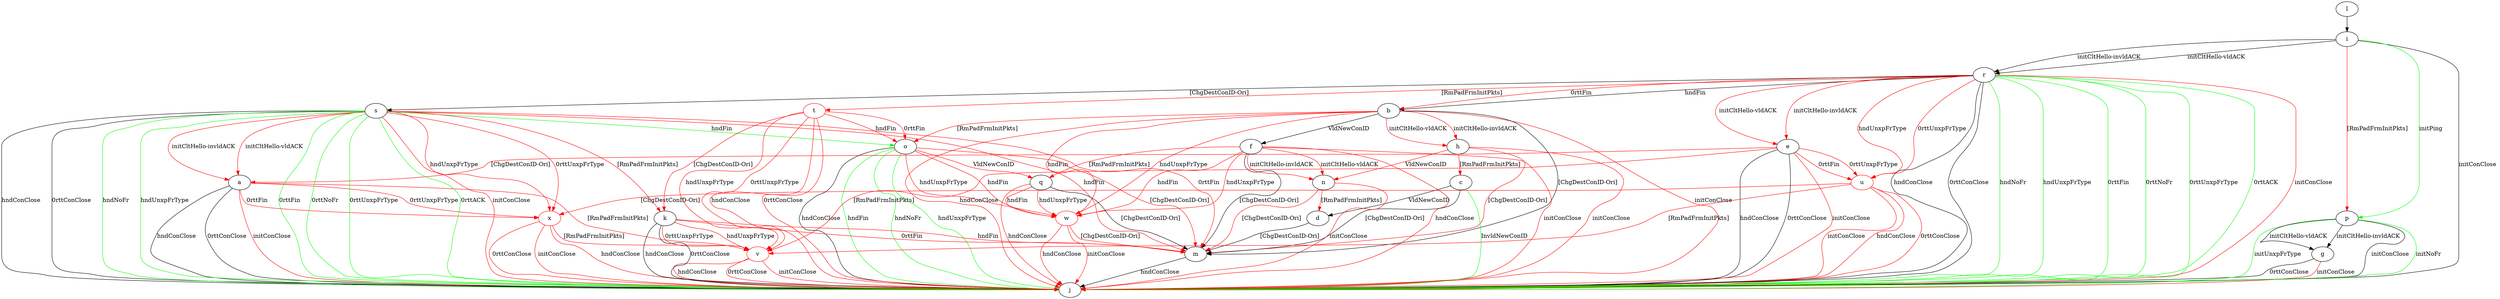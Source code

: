 digraph "" {
	a -> j	[key=0,
		label="hndConClose "];
	a -> j	[key=1,
		label="0rttConClose "];
	a -> j	[key=2,
		color=red,
		label="initConClose "];
	v	[color=red];
	a -> v	[key=0,
		color=red,
		label="[RmPadFrmInitPkts] "];
	x	[color=red];
	a -> x	[key=0,
		color=red,
		label="0rttFin "];
	a -> x	[key=1,
		color=red,
		label="0rttUnxpFrType "];
	b -> f	[key=0,
		label="VldNewConID "];
	b -> h	[key=0,
		color=red,
		label="initCltHello-vldACK "];
	b -> h	[key=1,
		color=red,
		label="initCltHello-invldACK "];
	b -> j	[key=0,
		color=red,
		label="initConClose "];
	b -> j	[key=1,
		color=red,
		label="hndConClose "];
	b -> m	[key=0,
		label="[ChgDestConID-Ori] "];
	b -> o	[key=0,
		color=red,
		label="[RmPadFrmInitPkts] "];
	w	[color=red];
	b -> w	[key=0,
		color=red,
		label="hndFin "];
	b -> w	[key=1,
		color=red,
		label="hndUnxpFrType "];
	c -> d	[key=0,
		label="VldNewConID "];
	c -> j	[key=0,
		color=green,
		label="InvldNewConID "];
	c -> m	[key=0,
		label="[ChgDestConID-Ori] "];
	d -> m	[key=0,
		label="[ChgDestConID-Ori] "];
	e -> a	[key=0,
		color=red,
		label="[ChgDestConID-Ori] "];
	e -> j	[key=0,
		label="hndConClose "];
	e -> j	[key=1,
		label="0rttConClose "];
	e -> j	[key=2,
		color=red,
		label="initConClose "];
	u	[color=red];
	e -> u	[key=0,
		color=red,
		label="0rttFin "];
	e -> u	[key=1,
		color=red,
		label="0rttUnxpFrType "];
	e -> v	[key=0,
		color=red,
		label="[RmPadFrmInitPkts] "];
	f -> j	[key=0,
		color=red,
		label="initConClose "];
	f -> j	[key=1,
		color=red,
		label="hndConClose "];
	f -> m	[key=0,
		label="[ChgDestConID-Ori] "];
	f -> n	[key=0,
		color=red,
		label="initCltHello-vldACK "];
	f -> n	[key=1,
		color=red,
		label="initCltHello-invldACK "];
	f -> q	[key=0,
		color=red,
		label="[RmPadFrmInitPkts] "];
	f -> w	[key=0,
		color=red,
		label="hndFin "];
	f -> w	[key=1,
		color=red,
		label="hndUnxpFrType "];
	g -> j	[key=0,
		label="0rttConClose "];
	g -> j	[key=1,
		color=red,
		label="initConClose "];
	h -> c	[key=0,
		color=red,
		label="[RmPadFrmInitPkts] "];
	h -> j	[key=0,
		color=red,
		label="initConClose "];
	h -> m	[key=0,
		color=red,
		label="[ChgDestConID-Ori] "];
	h -> n	[key=0,
		color=red,
		label="VldNewConID "];
	i -> j	[key=0,
		label="initConClose "];
	i -> p	[key=0,
		color=green,
		label="initPing "];
	i -> p	[key=1,
		color=red,
		label="[RmPadFrmInitPkts] "];
	i -> r	[key=0,
		label="initCltHello-vldACK "];
	i -> r	[key=1,
		label="initCltHello-invldACK "];
	k -> j	[key=0,
		label="hndConClose "];
	k -> j	[key=1,
		label="0rttConClose "];
	k -> m	[key=0,
		color=red,
		label="hndFin "];
	k -> m	[key=1,
		color=red,
		label="0rttFin "];
	k -> v	[key=0,
		color=red,
		label="hndUnxpFrType "];
	k -> v	[key=1,
		color=red,
		label="0rttUnxpFrType "];
	l -> i	[key=0];
	m -> j	[key=0,
		label="hndConClose "];
	n -> d	[key=0,
		color=red,
		label="[RmPadFrmInitPkts] "];
	n -> j	[key=0,
		color=red,
		label="initConClose "];
	n -> m	[key=0,
		color=red,
		label="[ChgDestConID-Ori] "];
	o -> j	[key=0,
		label="hndConClose "];
	o -> j	[key=1,
		color=green,
		label="hndFin "];
	o -> j	[key=2,
		color=green,
		label="hndNoFr "];
	o -> j	[key=3,
		color=green,
		label="hndUnxpFrType "];
	o -> m	[key=0,
		color=red,
		label="[ChgDestConID-Ori] "];
	o -> q	[key=0,
		color=red,
		label="VldNewConID "];
	o -> w	[key=0,
		color=red,
		label="hndFin "];
	o -> w	[key=1,
		color=red,
		label="hndUnxpFrType "];
	p -> g	[key=0,
		label="initCltHello-vldACK "];
	p -> g	[key=1,
		label="initCltHello-invldACK "];
	p -> j	[key=0,
		label="initConClose "];
	p -> j	[key=1,
		color=green,
		label="initNoFr "];
	p -> j	[key=2,
		color=green,
		label="initUnxpFrType "];
	q -> j	[key=0,
		color=red,
		label="hndConClose "];
	q -> m	[key=0,
		label="[ChgDestConID-Ori] "];
	q -> w	[key=0,
		color=red,
		label="hndFin "];
	q -> w	[key=1,
		color=red,
		label="hndUnxpFrType "];
	r -> b	[key=0,
		label="hndFin "];
	r -> b	[key=1,
		color=red,
		label="0rttFin "];
	r -> e	[key=0,
		color=red,
		label="initCltHello-vldACK "];
	r -> e	[key=1,
		color=red,
		label="initCltHello-invldACK "];
	r -> j	[key=0,
		label="hndConClose "];
	r -> j	[key=1,
		label="0rttConClose "];
	r -> j	[key=2,
		color=green,
		label="hndNoFr "];
	r -> j	[key=3,
		color=green,
		label="hndUnxpFrType "];
	r -> j	[key=4,
		color=green,
		label="0rttFin "];
	r -> j	[key=5,
		color=green,
		label="0rttNoFr "];
	r -> j	[key=6,
		color=green,
		label="0rttUnxpFrType "];
	r -> j	[key=7,
		color=green,
		label="0rttACK "];
	r -> j	[key=8,
		color=red,
		label="initConClose "];
	r -> s	[key=0,
		label="[ChgDestConID-Ori] "];
	t	[color=red];
	r -> t	[key=0,
		color=red,
		label="[RmPadFrmInitPkts] "];
	r -> u	[key=0,
		color=red,
		label="hndUnxpFrType "];
	r -> u	[key=1,
		color=red,
		label="0rttUnxpFrType "];
	s -> a	[key=0,
		color=red,
		label="initCltHello-vldACK "];
	s -> a	[key=1,
		color=red,
		label="initCltHello-invldACK "];
	s -> j	[key=0,
		label="hndConClose "];
	s -> j	[key=1,
		label="0rttConClose "];
	s -> j	[key=2,
		color=green,
		label="hndNoFr "];
	s -> j	[key=3,
		color=green,
		label="hndUnxpFrType "];
	s -> j	[key=4,
		color=green,
		label="0rttFin "];
	s -> j	[key=5,
		color=green,
		label="0rttNoFr "];
	s -> j	[key=6,
		color=green,
		label="0rttUnxpFrType "];
	s -> j	[key=7,
		color=green,
		label="0rttACK "];
	s -> j	[key=8,
		color=red,
		label="initConClose "];
	s -> k	[key=0,
		color=red,
		label="[RmPadFrmInitPkts] "];
	s -> m	[key=0,
		color=red,
		label="hndFin "];
	s -> m	[key=1,
		color=red,
		label="0rttFin "];
	s -> o	[key=0,
		color=green,
		label="hndFin "];
	s -> x	[key=0,
		color=red,
		label="hndUnxpFrType "];
	s -> x	[key=1,
		color=red,
		label="0rttUnxpFrType "];
	t -> j	[key=0,
		color=red,
		label="hndConClose "];
	t -> j	[key=1,
		color=red,
		label="0rttConClose "];
	t -> k	[key=0,
		color=red,
		label="[ChgDestConID-Ori] "];
	t -> o	[key=0,
		color=red,
		label="hndFin "];
	t -> o	[key=1,
		color=red,
		label="0rttFin "];
	t -> v	[key=0,
		color=red,
		label="hndUnxpFrType "];
	t -> v	[key=1,
		color=red,
		label="0rttUnxpFrType "];
	u -> j	[key=0,
		color=red,
		label="initConClose "];
	u -> j	[key=1,
		color=red,
		label="hndConClose "];
	u -> j	[key=2,
		color=red,
		label="0rttConClose "];
	u -> v	[key=0,
		color=red,
		label="[RmPadFrmInitPkts] "];
	u -> x	[key=0,
		color=red,
		label="[ChgDestConID-Ori] "];
	v -> j	[key=0,
		color=red,
		label="initConClose "];
	v -> j	[key=1,
		color=red,
		label="hndConClose "];
	v -> j	[key=2,
		color=red,
		label="0rttConClose "];
	w -> j	[key=0,
		color=red,
		label="initConClose "];
	w -> j	[key=1,
		color=red,
		label="hndConClose "];
	w -> m	[key=0,
		color=red,
		label="[ChgDestConID-Ori] "];
	x -> j	[key=0,
		color=red,
		label="initConClose "];
	x -> j	[key=1,
		color=red,
		label="hndConClose "];
	x -> j	[key=2,
		color=red,
		label="0rttConClose "];
	x -> v	[key=0,
		color=red,
		label="[RmPadFrmInitPkts] "];
}

